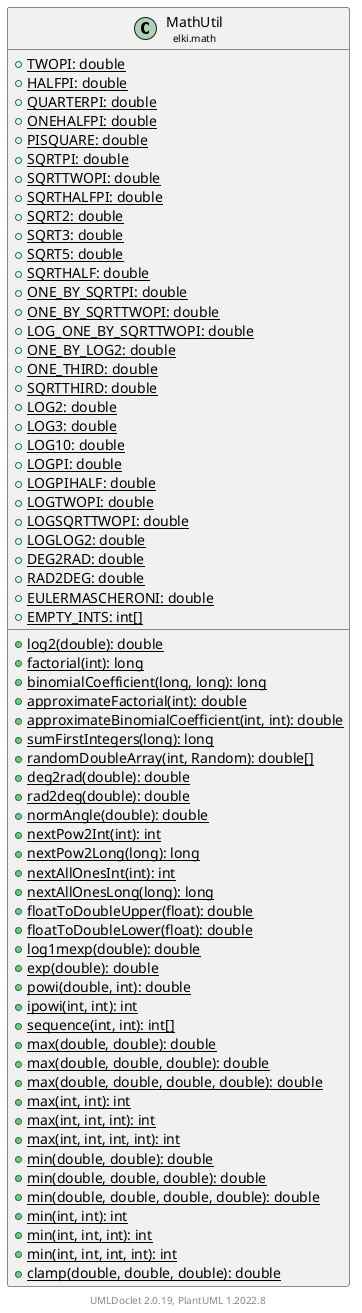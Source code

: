 @startuml
    remove .*\.(Instance|Par|Parameterizer|Factory)$
    set namespaceSeparator none
    hide empty fields
    hide empty methods

    class "<size:14>MathUtil\n<size:10>elki.math" as elki.math.MathUtil [[MathUtil.html]] {
        {static} +TWOPI: double
        {static} +HALFPI: double
        {static} +QUARTERPI: double
        {static} +ONEHALFPI: double
        {static} +PISQUARE: double
        {static} +SQRTPI: double
        {static} +SQRTTWOPI: double
        {static} +SQRTHALFPI: double
        {static} +SQRT2: double
        {static} +SQRT3: double
        {static} +SQRT5: double
        {static} +SQRTHALF: double
        {static} +ONE_BY_SQRTPI: double
        {static} +ONE_BY_SQRTTWOPI: double
        {static} +LOG_ONE_BY_SQRTTWOPI: double
        {static} +ONE_BY_LOG2: double
        {static} +ONE_THIRD: double
        {static} +SQRTTHIRD: double
        {static} +LOG2: double
        {static} +LOG3: double
        {static} +LOG10: double
        {static} +LOGPI: double
        {static} +LOGPIHALF: double
        {static} +LOGTWOPI: double
        {static} +LOGSQRTTWOPI: double
        {static} +LOGLOG2: double
        {static} +DEG2RAD: double
        {static} +RAD2DEG: double
        {static} +EULERMASCHERONI: double
        {static} +EMPTY_INTS: int[]
        {static} +log2(double): double
        {static} +factorial(int): long
        {static} +binomialCoefficient(long, long): long
        {static} +approximateFactorial(int): double
        {static} +approximateBinomialCoefficient(int, int): double
        {static} +sumFirstIntegers(long): long
        {static} +randomDoubleArray(int, Random): double[]
        {static} +deg2rad(double): double
        {static} +rad2deg(double): double
        {static} +normAngle(double): double
        {static} +nextPow2Int(int): int
        {static} +nextPow2Long(long): long
        {static} +nextAllOnesInt(int): int
        {static} +nextAllOnesLong(long): long
        {static} +floatToDoubleUpper(float): double
        {static} +floatToDoubleLower(float): double
        {static} +log1mexp(double): double
        {static} +exp(double): double
        {static} +powi(double, int): double
        {static} +ipowi(int, int): int
        {static} +sequence(int, int): int[]
        {static} +max(double, double): double
        {static} +max(double, double, double): double
        {static} +max(double, double, double, double): double
        {static} +max(int, int): int
        {static} +max(int, int, int): int
        {static} +max(int, int, int, int): int
        {static} +min(double, double): double
        {static} +min(double, double, double): double
        {static} +min(double, double, double, double): double
        {static} +min(int, int): int
        {static} +min(int, int, int): int
        {static} +min(int, int, int, int): int
        {static} +clamp(double, double, double): double
    }

    center footer UMLDoclet 2.0.19, PlantUML 1.2022.8
@enduml
